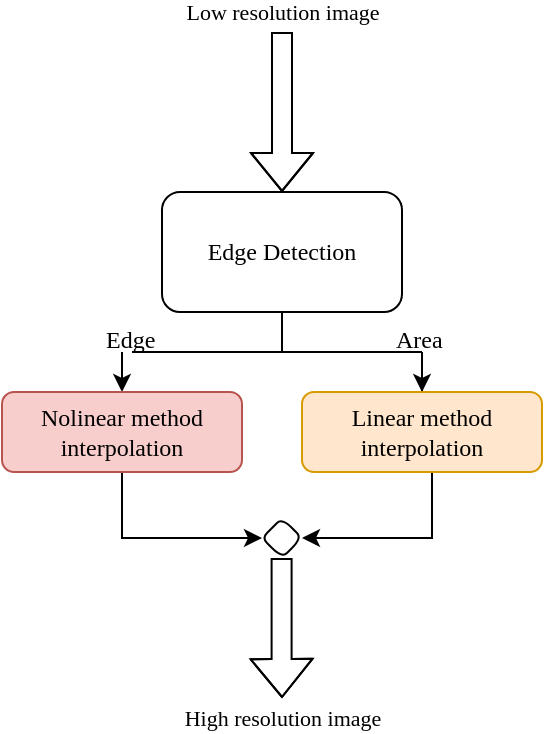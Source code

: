 <mxfile version="21.4.0" type="device">
  <diagram name="Page-1" id="m7kh_RaozCUW1JjNhOn2">
    <mxGraphModel dx="757" dy="681" grid="1" gridSize="10" guides="1" tooltips="1" connect="1" arrows="1" fold="1" page="1" pageScale="1" pageWidth="1169" pageHeight="827" math="0" shadow="0">
      <root>
        <mxCell id="0" />
        <mxCell id="1" parent="0" />
        <mxCell id="d0QGVTHx29qsriTlCEqX-1" value="" style="shape=flexArrow;endArrow=classic;html=1;rounded=0;" parent="1" edge="1">
          <mxGeometry width="50" height="50" relative="1" as="geometry">
            <mxPoint x="340" y="120" as="sourcePoint" />
            <mxPoint x="340" y="200" as="targetPoint" />
            <Array as="points">
              <mxPoint x="340" y="160" />
            </Array>
          </mxGeometry>
        </mxCell>
        <mxCell id="d0QGVTHx29qsriTlCEqX-2" value="&lt;font face=&quot;Verdana&quot;&gt;Low resolution image&lt;/font&gt;" style="edgeLabel;html=1;align=center;verticalAlign=middle;resizable=0;points=[];" parent="d0QGVTHx29qsriTlCEqX-1" vertex="1" connectable="0">
          <mxGeometry x="-0.251" y="-1" relative="1" as="geometry">
            <mxPoint x="1" y="-40" as="offset" />
          </mxGeometry>
        </mxCell>
        <mxCell id="d0QGVTHx29qsriTlCEqX-5" value="" style="edgeStyle=orthogonalEdgeStyle;rounded=0;orthogonalLoop=1;jettySize=auto;html=1;fontFamily=Verdana;startArrow=none;" parent="1" source="d0QGVTHx29qsriTlCEqX-16" target="d0QGVTHx29qsriTlCEqX-4" edge="1">
          <mxGeometry relative="1" as="geometry">
            <Array as="points">
              <mxPoint x="260" y="290" />
              <mxPoint x="260" y="290" />
            </Array>
          </mxGeometry>
        </mxCell>
        <mxCell id="d0QGVTHx29qsriTlCEqX-7" value="" style="edgeStyle=orthogonalEdgeStyle;rounded=0;orthogonalLoop=1;jettySize=auto;html=1;fontFamily=Verdana;startArrow=none;" parent="1" source="d0QGVTHx29qsriTlCEqX-14" target="d0QGVTHx29qsriTlCEqX-6" edge="1">
          <mxGeometry relative="1" as="geometry" />
        </mxCell>
        <mxCell id="d0QGVTHx29qsriTlCEqX-3" value="Edge Detection" style="rounded=1;whiteSpace=wrap;html=1;fontFamily=Verdana;" parent="1" vertex="1">
          <mxGeometry x="280" y="200" width="120" height="60" as="geometry" />
        </mxCell>
        <mxCell id="d0QGVTHx29qsriTlCEqX-9" value="" style="edgeStyle=orthogonalEdgeStyle;rounded=0;orthogonalLoop=1;jettySize=auto;html=1;fontFamily=Verdana;entryX=0;entryY=0.5;entryDx=0;entryDy=0;" parent="1" source="d0QGVTHx29qsriTlCEqX-4" target="d0QGVTHx29qsriTlCEqX-8" edge="1">
          <mxGeometry relative="1" as="geometry">
            <Array as="points">
              <mxPoint x="260" y="373" />
            </Array>
          </mxGeometry>
        </mxCell>
        <mxCell id="d0QGVTHx29qsriTlCEqX-4" value="Nolinear method interpolation" style="whiteSpace=wrap;html=1;fontFamily=Verdana;rounded=1;fillColor=#f8cecc;strokeColor=#b85450;" parent="1" vertex="1">
          <mxGeometry x="200" y="300" width="120" height="40" as="geometry" />
        </mxCell>
        <mxCell id="d0QGVTHx29qsriTlCEqX-10" value="" style="edgeStyle=orthogonalEdgeStyle;rounded=0;orthogonalLoop=1;jettySize=auto;html=1;fontFamily=Verdana;entryX=1;entryY=0.5;entryDx=0;entryDy=0;" parent="1" source="d0QGVTHx29qsriTlCEqX-6" target="d0QGVTHx29qsriTlCEqX-8" edge="1">
          <mxGeometry relative="1" as="geometry">
            <mxPoint x="350" y="370" as="targetPoint" />
            <Array as="points">
              <mxPoint x="415" y="373" />
            </Array>
          </mxGeometry>
        </mxCell>
        <mxCell id="d0QGVTHx29qsriTlCEqX-6" value="Linear method interpolation" style="whiteSpace=wrap;html=1;fontFamily=Verdana;rounded=1;fillColor=#ffe6cc;strokeColor=#d79b00;" parent="1" vertex="1">
          <mxGeometry x="350" y="300" width="120" height="40" as="geometry" />
        </mxCell>
        <mxCell id="d0QGVTHx29qsriTlCEqX-8" value="" style="rhombus;whiteSpace=wrap;html=1;fontFamily=Verdana;rounded=1;" parent="1" vertex="1">
          <mxGeometry x="330" y="363" width="20" height="20" as="geometry" />
        </mxCell>
        <mxCell id="d0QGVTHx29qsriTlCEqX-11" value="" style="shape=flexArrow;endArrow=classic;html=1;rounded=0;" parent="1" edge="1">
          <mxGeometry width="50" height="50" relative="1" as="geometry">
            <mxPoint x="339.8" y="383" as="sourcePoint" />
            <mxPoint x="340" y="453" as="targetPoint" />
            <Array as="points">
              <mxPoint x="339.8" y="433" />
            </Array>
          </mxGeometry>
        </mxCell>
        <mxCell id="d0QGVTHx29qsriTlCEqX-12" value="&lt;font face=&quot;Verdana&quot;&gt;High resolution image&lt;/font&gt;" style="edgeLabel;html=1;align=center;verticalAlign=middle;resizable=0;points=[];" parent="d0QGVTHx29qsriTlCEqX-11" vertex="1" connectable="0">
          <mxGeometry x="-0.251" y="-1" relative="1" as="geometry">
            <mxPoint x="1" y="54" as="offset" />
          </mxGeometry>
        </mxCell>
        <mxCell id="d0QGVTHx29qsriTlCEqX-17" value="" style="edgeStyle=orthogonalEdgeStyle;rounded=0;orthogonalLoop=1;jettySize=auto;html=1;fontFamily=Verdana;endArrow=none;" parent="1" source="d0QGVTHx29qsriTlCEqX-3" target="d0QGVTHx29qsriTlCEqX-14" edge="1">
          <mxGeometry relative="1" as="geometry">
            <mxPoint x="340.021" y="260" as="sourcePoint" />
            <mxPoint x="410.021" y="300" as="targetPoint" />
          </mxGeometry>
        </mxCell>
        <mxCell id="d0QGVTHx29qsriTlCEqX-14" value="Area" style="text;whiteSpace=wrap;html=1;fontFamily=Verdana;" parent="1" vertex="1">
          <mxGeometry x="395" y="260" width="30" height="20" as="geometry" />
        </mxCell>
        <mxCell id="d0QGVTHx29qsriTlCEqX-19" value="" style="edgeStyle=orthogonalEdgeStyle;rounded=0;orthogonalLoop=1;jettySize=auto;html=1;fontFamily=Verdana;endArrow=none;" parent="1" source="d0QGVTHx29qsriTlCEqX-3" target="d0QGVTHx29qsriTlCEqX-16" edge="1">
          <mxGeometry relative="1" as="geometry">
            <mxPoint x="340.021" y="260" as="sourcePoint" />
            <mxPoint x="260.021" y="300" as="targetPoint" />
          </mxGeometry>
        </mxCell>
        <mxCell id="d0QGVTHx29qsriTlCEqX-16" value="Edge" style="text;whiteSpace=wrap;html=1;fontFamily=Verdana;" parent="1" vertex="1">
          <mxGeometry x="250" y="260" width="30" height="20" as="geometry" />
        </mxCell>
      </root>
    </mxGraphModel>
  </diagram>
</mxfile>
